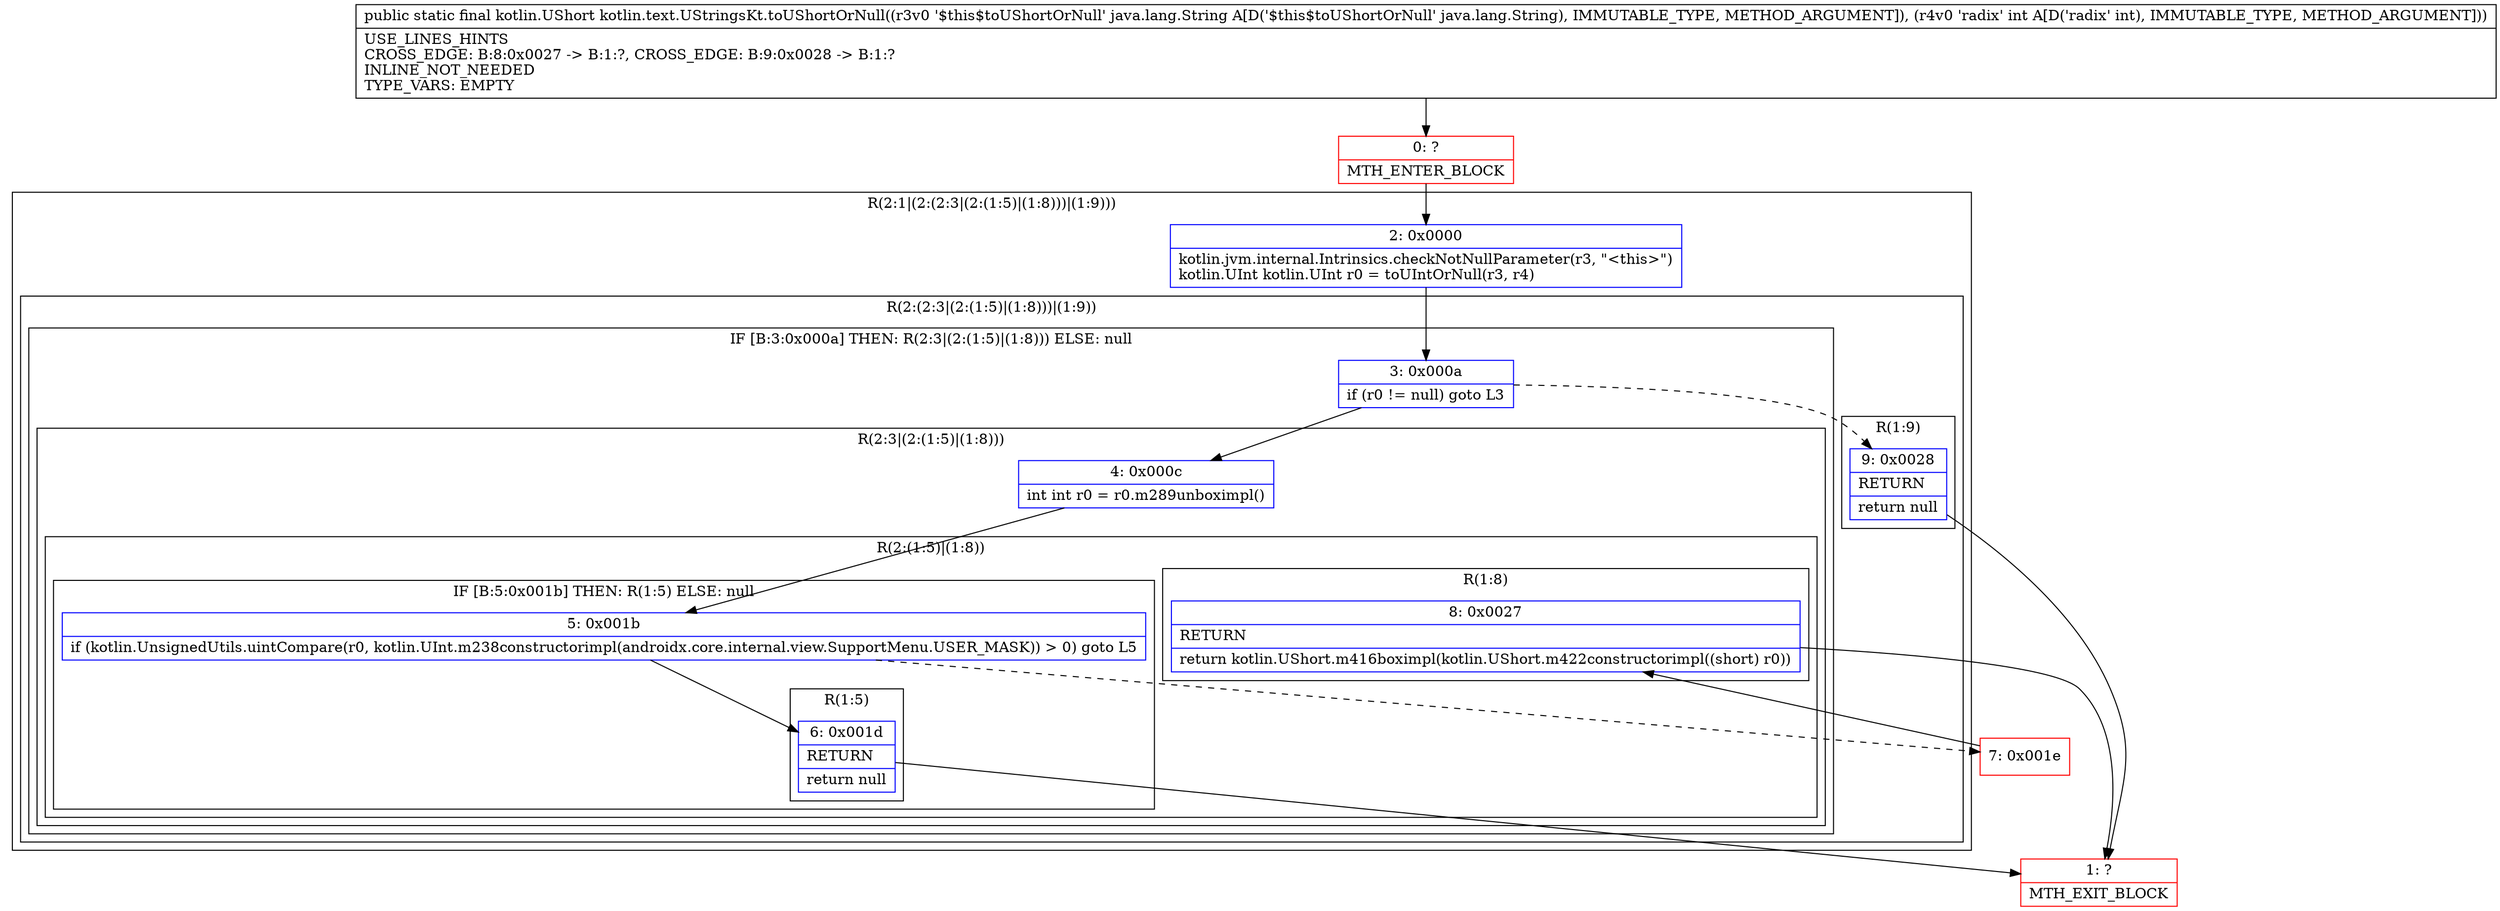 digraph "CFG forkotlin.text.UStringsKt.toUShortOrNull(Ljava\/lang\/String;I)Lkotlin\/UShort;" {
subgraph cluster_Region_1371191287 {
label = "R(2:1|(2:(2:3|(2:(1:5)|(1:8)))|(1:9)))";
node [shape=record,color=blue];
Node_2 [shape=record,label="{2\:\ 0x0000|kotlin.jvm.internal.Intrinsics.checkNotNullParameter(r3, \"\<this\>\")\lkotlin.UInt kotlin.UInt r0 = toUIntOrNull(r3, r4)\l}"];
subgraph cluster_Region_957111043 {
label = "R(2:(2:3|(2:(1:5)|(1:8)))|(1:9))";
node [shape=record,color=blue];
subgraph cluster_IfRegion_1795529030 {
label = "IF [B:3:0x000a] THEN: R(2:3|(2:(1:5)|(1:8))) ELSE: null";
node [shape=record,color=blue];
Node_3 [shape=record,label="{3\:\ 0x000a|if (r0 != null) goto L3\l}"];
subgraph cluster_Region_1311392120 {
label = "R(2:3|(2:(1:5)|(1:8)))";
node [shape=record,color=blue];
Node_4 [shape=record,label="{4\:\ 0x000c|int int r0 = r0.m289unboximpl()\l}"];
subgraph cluster_Region_433267151 {
label = "R(2:(1:5)|(1:8))";
node [shape=record,color=blue];
subgraph cluster_IfRegion_1101175498 {
label = "IF [B:5:0x001b] THEN: R(1:5) ELSE: null";
node [shape=record,color=blue];
Node_5 [shape=record,label="{5\:\ 0x001b|if (kotlin.UnsignedUtils.uintCompare(r0, kotlin.UInt.m238constructorimpl(androidx.core.internal.view.SupportMenu.USER_MASK)) \> 0) goto L5\l}"];
subgraph cluster_Region_1721613274 {
label = "R(1:5)";
node [shape=record,color=blue];
Node_6 [shape=record,label="{6\:\ 0x001d|RETURN\l|return null\l}"];
}
}
subgraph cluster_Region_1168349190 {
label = "R(1:8)";
node [shape=record,color=blue];
Node_8 [shape=record,label="{8\:\ 0x0027|RETURN\l|return kotlin.UShort.m416boximpl(kotlin.UShort.m422constructorimpl((short) r0))\l}"];
}
}
}
}
subgraph cluster_Region_1017551980 {
label = "R(1:9)";
node [shape=record,color=blue];
Node_9 [shape=record,label="{9\:\ 0x0028|RETURN\l|return null\l}"];
}
}
}
Node_0 [shape=record,color=red,label="{0\:\ ?|MTH_ENTER_BLOCK\l}"];
Node_1 [shape=record,color=red,label="{1\:\ ?|MTH_EXIT_BLOCK\l}"];
Node_7 [shape=record,color=red,label="{7\:\ 0x001e}"];
MethodNode[shape=record,label="{public static final kotlin.UShort kotlin.text.UStringsKt.toUShortOrNull((r3v0 '$this$toUShortOrNull' java.lang.String A[D('$this$toUShortOrNull' java.lang.String), IMMUTABLE_TYPE, METHOD_ARGUMENT]), (r4v0 'radix' int A[D('radix' int), IMMUTABLE_TYPE, METHOD_ARGUMENT]))  | USE_LINES_HINTS\lCROSS_EDGE: B:8:0x0027 \-\> B:1:?, CROSS_EDGE: B:9:0x0028 \-\> B:1:?\lINLINE_NOT_NEEDED\lTYPE_VARS: EMPTY\l}"];
MethodNode -> Node_0;Node_2 -> Node_3;
Node_3 -> Node_4;
Node_3 -> Node_9[style=dashed];
Node_4 -> Node_5;
Node_5 -> Node_6;
Node_5 -> Node_7[style=dashed];
Node_6 -> Node_1;
Node_8 -> Node_1;
Node_9 -> Node_1;
Node_0 -> Node_2;
Node_7 -> Node_8;
}

